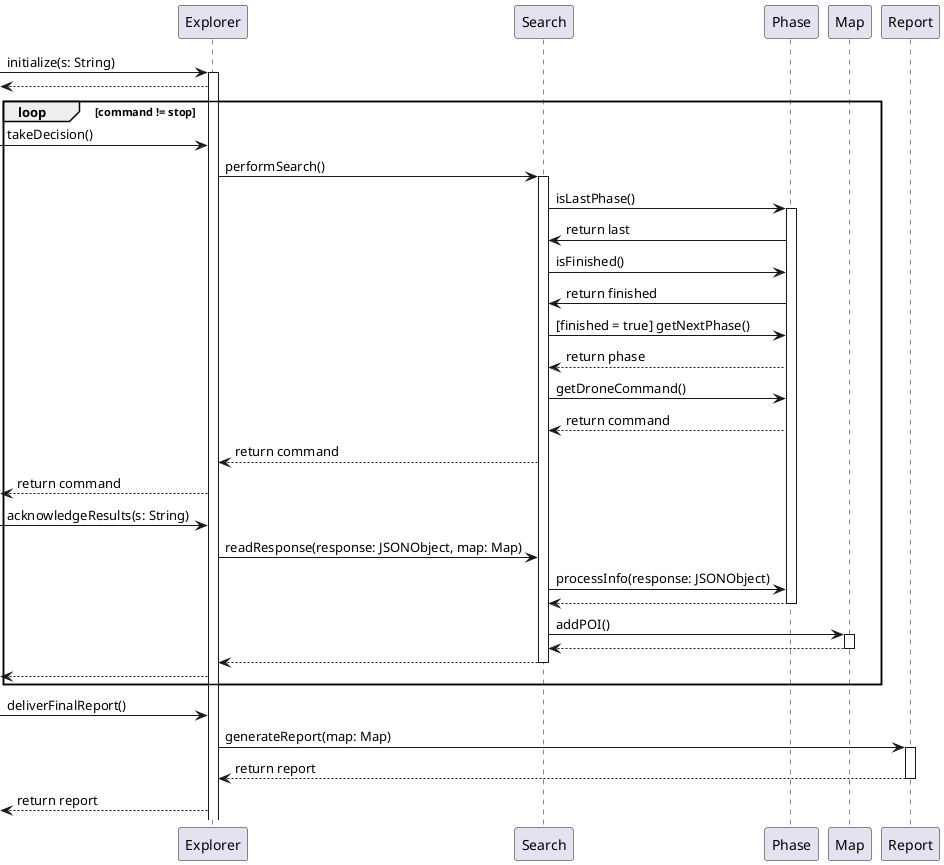 @startuml Sequence

    participant Explorer
    participant Search
    participant Phase
    participant Map
    participant Report
    
    -> Explorer ++: initialize(s: String)
    <-- Explorer

    group loop [command != stop] 
    -> Explorer: takeDecision()

    Explorer -> Search ++: performSearch()

    Search -> Phase  ++: isLastPhase()
    Search <- Phase: return last

    Search -> Phase: isFinished()
    Search <- Phase : return finished

    Search -> Phase: [finished = true] getNextPhase()
    Search <-- Phase: return phase

    Search -> Phase : getDroneCommand()
    Search <-- Phase : return command

    Explorer <-- Search: return command

    <-- Explorer: return command

    -> Explorer: acknowledgeResults(s: String)

    Explorer -> Search: readResponse(response: JSONObject, map: Map)

    Search -> Phase: processInfo(response: JSONObject)
    Search <-- Phase --

    Search -> Map ++: addPOI()
    Search <-- Map --

    Explorer <-- Search --

    <-- Explorer
    end

    -> Explorer: deliverFinalReport()

    Explorer -> Report ++: generateReport(map: Map)
    Explorer <-- Report --: return report

    <-- Explorer: return report

@enduml

